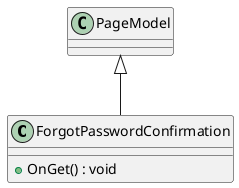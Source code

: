@startuml
class ForgotPasswordConfirmation {
    + OnGet() : void
}
PageModel <|-- ForgotPasswordConfirmation
@enduml
